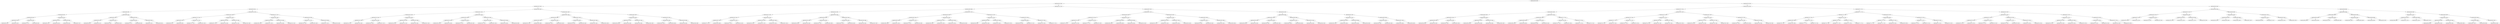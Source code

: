 digraph G{
1624159750 [label="Node{data=[5859, 5859]}"]
1624159750 -> 1009893576
1009893576 [label="Node{data=[4681, 4681]}"]
1009893576 -> 1792672353
1792672353 [label="Node{data=[2440, 2440]}"]
1792672353 -> 1271893271
1271893271 [label="Node{data=[854, 854]}"]
1271893271 -> 1587838190
1587838190 [label="Node{data=[838, 838]}"]
1587838190 -> 1822539890
1822539890 [label="Node{data=[830, 830]}"]
1822539890 -> 1456606861
1456606861 [label="Node{data=[826, 826]}"]
1456606861 -> 1631749749
1631749749 [label="Node{data=[824, 824]}"]
1631749749 -> 477943231
477943231 [label="Node{data=[823, 823]}"]
1631749749 -> 2126263314
2126263314 [label="Node{data=[825, 825]}"]
1456606861 -> 945613614
945613614 [label="Node{data=[828, 828]}"]
945613614 -> 1306043262
1306043262 [label="Node{data=[827, 827]}"]
945613614 -> 930305623
930305623 [label="Node{data=[829, 829]}"]
1822539890 -> 678488079
678488079 [label="Node{data=[834, 834]}"]
678488079 -> 1999270836
1999270836 [label="Node{data=[832, 832]}"]
1999270836 -> 2137124220
2137124220 [label="Node{data=[831, 831]}"]
1999270836 -> 1376640297
1376640297 [label="Node{data=[833, 833]}"]
678488079 -> 2106750967
2106750967 [label="Node{data=[836, 836]}"]
2106750967 -> 1493240866
1493240866 [label="Node{data=[835, 835]}"]
2106750967 -> 704319603
704319603 [label="Node{data=[837, 837]}"]
1587838190 -> 354641136
354641136 [label="Node{data=[846, 846]}"]
354641136 -> 2069922924
2069922924 [label="Node{data=[842, 842]}"]
2069922924 -> 718403390
718403390 [label="Node{data=[840, 840]}"]
718403390 -> 1532498591
1532498591 [label="Node{data=[839, 839]}"]
718403390 -> 1431501280
1431501280 [label="Node{data=[841, 841]}"]
2069922924 -> 711873730
711873730 [label="Node{data=[844, 844]}"]
711873730 -> 253968054
253968054 [label="Node{data=[843, 843]}"]
711873730 -> 343152935
343152935 [label="Node{data=[845, 845]}"]
354641136 -> 1445687216
1445687216 [label="Node{data=[850, 850]}"]
1445687216 -> 247196147
247196147 [label="Node{data=[848, 848]}"]
247196147 -> 410759196
410759196 [label="Node{data=[847, 847]}"]
247196147 -> 754069269
754069269 [label="Node{data=[849, 849]}"]
1445687216 -> 564761556
564761556 [label="Node{data=[852, 852]}"]
564761556 -> 1888227939
1888227939 [label="Node{data=[851, 851]}"]
564761556 -> 900900670
900900670 [label="Node{data=[853, 853]}"]
1271893271 -> 142978074
142978074 [label="Node{data=[1854, 1854]}"]
142978074 -> 1709160941
1709160941 [label="Node{data=[1846, 1846]}"]
1709160941 -> 1968222271
1968222271 [label="Node{data=[1704, 1704]}"]
1968222271 -> 1434149628
1434149628 [label="Node{data=[922, 922]}"]
1434149628 -> 1882972469
1882972469 [label="Node{data=[891, 891]}"]
1434149628 -> 1748184590
1748184590 [label="Node{data=[993, 993]}"]
1968222271 -> 403880575
403880575 [label="Node{data=[1740, 1740]}"]
403880575 -> 376456963
376456963 [label="Node{data=[1730, 1730]}"]
403880575 -> 971845297
971845297 [label="Node{data=[1824, 1824]}"]
1709160941 -> 1214199004
1214199004 [label="Node{data=[1850, 1850]}"]
1214199004 -> 1167306474
1167306474 [label="Node{data=[1848, 1848]}"]
1167306474 -> 1372561668
1372561668 [label="Node{data=[1847, 1847]}"]
1167306474 -> 17270058
17270058 [label="Node{data=[1849, 1849]}"]
1214199004 -> 818919426
818919426 [label="Node{data=[1852, 1852]}"]
818919426 -> 1752413199
1752413199 [label="Node{data=[1851, 1851]}"]
818919426 -> 1142484868
1142484868 [label="Node{data=[1853, 1853]}"]
142978074 -> 2039160056
2039160056 [label="Node{data=[2157, 2157]}"]
2039160056 -> 877241443
877241443 [label="Node{data=[1858, 1858]}"]
877241443 -> 1106230569
1106230569 [label="Node{data=[1856, 1856]}"]
1106230569 -> 1107828319
1107828319 [label="Node{data=[1855, 1855]}"]
1106230569 -> 1673901626
1673901626 [label="Node{data=[1857, 1857]}"]
877241443 -> 450260125
450260125 [label="Node{data=[1860, 1860]}"]
450260125 -> 653040667
653040667 [label="Node{data=[1859, 1859]}"]
450260125 -> 613713023
613713023 [label="Node{data=[2120, 2120]}"]
2039160056 -> 1789821617
1789821617 [label="Node{data=[2436, 2436]}"]
1789821617 -> 1135979005
1135979005 [label="Node{data=[2175, 2175]}"]
1135979005 -> 33286612
33286612 [label="Node{data=[2163, 2163]}"]
1135979005 -> 21766888
21766888 [label="Node{data=[2355, 2355]}"]
1789821617 -> 527012730
527012730 [label="Node{data=[2438, 2438]}"]
527012730 -> 1904032555
1904032555 [label="Node{data=[2437, 2437]}"]
527012730 -> 790022553
790022553 [label="Node{data=[2439, 2439]}"]
1792672353 -> 1328408049
1328408049 [label="Node{data=[4596, 4596]}"]
1328408049 -> 470568237
470568237 [label="Node{data=[4542, 4542]}"]
470568237 -> 70289892
70289892 [label="Node{data=[2448, 2448]}"]
70289892 -> 494125818
494125818 [label="Node{data=[2444, 2444]}"]
494125818 -> 1037156040
1037156040 [label="Node{data=[2442, 2442]}"]
1037156040 -> 1137375610
1137375610 [label="Node{data=[2441, 2441]}"]
1037156040 -> 1135945550
1135945550 [label="Node{data=[2443, 2443]}"]
494125818 -> 1087527376
1087527376 [label="Node{data=[2446, 2446]}"]
1087527376 -> 1883605244
1883605244 [label="Node{data=[2445, 2445]}"]
1087527376 -> 1683013287
1683013287 [label="Node{data=[2447, 2447]}"]
70289892 -> 238385716
238385716 [label="Node{data=[4538, 4538]}"]
238385716 -> 1560002299
1560002299 [label="Node{data=[2450, 2450]}"]
1560002299 -> 2478064
2478064 [label="Node{data=[2449, 2449]}"]
1560002299 -> 1642196181
1642196181 [label="Node{data=[2451, 2451]}"]
238385716 -> 1151393287
1151393287 [label="Node{data=[4540, 4540]}"]
1151393287 -> 1169009678
1169009678 [label="Node{data=[4539, 4539]}"]
1151393287 -> 1809424644
1809424644 [label="Node{data=[4541, 4541]}"]
470568237 -> 87064558
87064558 [label="Node{data=[4550, 4550]}"]
87064558 -> 1201854889
1201854889 [label="Node{data=[4546, 4546]}"]
1201854889 -> 1875361935
1875361935 [label="Node{data=[4544, 4544]}"]
1875361935 -> 1227918834
1227918834 [label="Node{data=[4543, 4543]}"]
1875361935 -> 1341740085
1341740085 [label="Node{data=[4545, 4545]}"]
1201854889 -> 516404210
516404210 [label="Node{data=[4548, 4548]}"]
516404210 -> 1339415325
1339415325 [label="Node{data=[4547, 4547]}"]
516404210 -> 46632968
46632968 [label="Node{data=[4549, 4549]}"]
87064558 -> 127546521
127546521 [label="Node{data=[4592, 4592]}"]
127546521 -> 610357179
610357179 [label="Node{data=[4590, 4590]}"]
610357179 -> 1166894361
1166894361 [label="Node{data=[4551, 4551]}"]
610357179 -> 2079652464
2079652464 [label="Node{data=[4591, 4591]}"]
127546521 -> 756823915
756823915 [label="Node{data=[4594, 4594]}"]
756823915 -> 61778404
61778404 [label="Node{data=[4593, 4593]}"]
756823915 -> 757440805
757440805 [label="Node{data=[4595, 4595]}"]
1328408049 -> 1910438283
1910438283 [label="Node{data=[4645, 4645]}"]
1910438283 -> 1026895796
1026895796 [label="Node{data=[4604, 4604]}"]
1026895796 -> 1268928639
1268928639 [label="Node{data=[4600, 4600]}"]
1268928639 -> 1267657895
1267657895 [label="Node{data=[4598, 4598]}"]
1267657895 -> 1301956348
1301956348 [label="Node{data=[4597, 4597]}"]
1267657895 -> 1506187380
1506187380 [label="Node{data=[4599, 4599]}"]
1268928639 -> 4065947
4065947 [label="Node{data=[4602, 4602]}"]
4065947 -> 1013528047
1013528047 [label="Node{data=[4601, 4601]}"]
4065947 -> 601565496
601565496 [label="Node{data=[4603, 4603]}"]
1026895796 -> 1311965199
1311965199 [label="Node{data=[4641, 4641]}"]
1311965199 -> 1051308416
1051308416 [label="Node{data=[4639, 4639]}"]
1051308416 -> 1268395511
1268395511 [label="Node{data=[4605, 4605]}"]
1051308416 -> 829579093
829579093 [label="Node{data=[4640, 4640]}"]
1311965199 -> 1737953804
1737953804 [label="Node{data=[4643, 4643]}"]
1737953804 -> 339843791
339843791 [label="Node{data=[4642, 4642]}"]
1737953804 -> 237959205
237959205 [label="Node{data=[4644, 4644]}"]
1910438283 -> 755340866
755340866 [label="Node{data=[4653, 4653]}"]
755340866 -> 1918756508
1918756508 [label="Node{data=[4649, 4649]}"]
1918756508 -> 1792187898
1792187898 [label="Node{data=[4647, 4647]}"]
1792187898 -> 331657045
331657045 [label="Node{data=[4646, 4646]}"]
1792187898 -> 309497065
309497065 [label="Node{data=[4648, 4648]}"]
1918756508 -> 260501821
260501821 [label="Node{data=[4651, 4651]}"]
260501821 -> 1900380282
1900380282 [label="Node{data=[4650, 4650]}"]
260501821 -> 1196238592
1196238592 [label="Node{data=[4652, 4652]}"]
755340866 -> 1096744644
1096744644 [label="Node{data=[4657, 4657]}"]
1096744644 -> 2036981963
2036981963 [label="Node{data=[4655, 4655]}"]
2036981963 -> 619903436
619903436 [label="Node{data=[4654, 4654]}"]
2036981963 -> 178896757
178896757 [label="Node{data=[4656, 4656]}"]
1096744644 -> 1018681402
1018681402 [label="Node{data=[4659, 4659]}"]
1018681402 -> 183371999
183371999 [label="Node{data=[4658, 4658]}"]
1018681402 -> 971091159
971091159 [label="Node{data=[4660, 4660]}"]
1009893576 -> 2121592457
2121592457 [label="Node{data=[5742, 5742]}"]
2121592457 -> 2088800117
2088800117 [label="Node{data=[4838, 4838]}"]
2088800117 -> 106092746
106092746 [label="Node{data=[4822, 4822]}"]
106092746 -> 853625795
853625795 [label="Node{data=[4814, 4814]}"]
853625795 -> 1807281072
1807281072 [label="Node{data=[4810, 4810]}"]
1807281072 -> 322648725
322648725 [label="Node{data=[4807, 4807]}"]
322648725 -> 54469808
54469808 [label="Node{data=[4776, 4776]}"]
322648725 -> 1001969735
1001969735 [label="Node{data=[4809, 4809]}"]
1807281072 -> 401687019
401687019 [label="Node{data=[4812, 4812]}"]
401687019 -> 1574190610
1574190610 [label="Node{data=[4811, 4811]}"]
401687019 -> 666147772
666147772 [label="Node{data=[4813, 4813]}"]
853625795 -> 1521685997
1521685997 [label="Node{data=[4818, 4818]}"]
1521685997 -> 1204873545
1204873545 [label="Node{data=[4816, 4816]}"]
1204873545 -> 998796047
998796047 [label="Node{data=[4815, 4815]}"]
1204873545 -> 954367673
954367673 [label="Node{data=[4817, 4817]}"]
1521685997 -> 2059147317
2059147317 [label="Node{data=[4820, 4820]}"]
2059147317 -> 988163210
988163210 [label="Node{data=[4819, 4819]}"]
2059147317 -> 1112471754
1112471754 [label="Node{data=[4821, 4821]}"]
106092746 -> 1769095564
1769095564 [label="Node{data=[4830, 4830]}"]
1769095564 -> 1939181863
1939181863 [label="Node{data=[4826, 4826]}"]
1939181863 -> 2023514531
2023514531 [label="Node{data=[4824, 4824]}"]
2023514531 -> 1302421202
1302421202 [label="Node{data=[4823, 4823]}"]
2023514531 -> 916719819
916719819 [label="Node{data=[4825, 4825]}"]
1939181863 -> 1768405905
1768405905 [label="Node{data=[4828, 4828]}"]
1768405905 -> 1928154727
1928154727 [label="Node{data=[4827, 4827]}"]
1768405905 -> 905824550
905824550 [label="Node{data=[4829, 4829]}"]
1769095564 -> 587820290
587820290 [label="Node{data=[4834, 4834]}"]
587820290 -> 2003235265
2003235265 [label="Node{data=[4832, 4832]}"]
2003235265 -> 1868568380
1868568380 [label="Node{data=[4831, 4831]}"]
2003235265 -> 881805071
881805071 [label="Node{data=[4833, 4833]}"]
587820290 -> 1543917025
1543917025 [label="Node{data=[4836, 4836]}"]
1543917025 -> 481187673
481187673 [label="Node{data=[4835, 4835]}"]
1543917025 -> 1939372551
1939372551 [label="Node{data=[4837, 4837]}"]
2088800117 -> 1038216260
1038216260 [label="Node{data=[5037, 5037]}"]
1038216260 -> 1407633244
1407633244 [label="Node{data=[5029, 5029]}"]
1407633244 -> 1033651942
1033651942 [label="Node{data=[4842, 4842]}"]
1033651942 -> 233065232
233065232 [label="Node{data=[4840, 4840]}"]
233065232 -> 1062536484
1062536484 [label="Node{data=[4839, 4839]}"]
233065232 -> 1525479861
1525479861 [label="Node{data=[4841, 4841]}"]
1033651942 -> 93859704
93859704 [label="Node{data=[5027, 5027]}"]
93859704 -> 705382416
705382416 [label="Node{data=[5007, 5007]}"]
93859704 -> 1038091344
1038091344 [label="Node{data=[5028, 5028]}"]
1407633244 -> 16544520
16544520 [label="Node{data=[5033, 5033]}"]
16544520 -> 1146847104
1146847104 [label="Node{data=[5031, 5031]}"]
1146847104 -> 887157971
887157971 [label="Node{data=[5030, 5030]}"]
1146847104 -> 153068699
153068699 [label="Node{data=[5032, 5032]}"]
16544520 -> 1788404355
1788404355 [label="Node{data=[5035, 5035]}"]
1788404355 -> 1973434159
1973434159 [label="Node{data=[5034, 5034]}"]
1788404355 -> 1179976484
1179976484 [label="Node{data=[5036, 5036]}"]
1038216260 -> 840584201
840584201 [label="Node{data=[5132, 5132]}"]
840584201 -> 523975731
523975731 [label="Node{data=[5041, 5041]}"]
523975731 -> 1809217972
1809217972 [label="Node{data=[5039, 5039]}"]
1809217972 -> 91495369
91495369 [label="Node{data=[5038, 5038]}"]
1809217972 -> 1710126442
1710126442 [label="Node{data=[5040, 5040]}"]
523975731 -> 594675520
594675520 [label="Node{data=[5043, 5043]}"]
594675520 -> 2075246915
2075246915 [label="Node{data=[5042, 5042]}"]
594675520 -> 1581131695
1581131695 [label="Node{data=[5078, 5078]}"]
840584201 -> 1215126567
1215126567 [label="Node{data=[5738, 5738]}"]
1215126567 -> 2073430637
2073430637 [label="Node{data=[5568, 5568]}"]
2073430637 -> 240674693
240674693 [label="Node{data=[5549, 5549]}"]
2073430637 -> 561265342
561265342 [label="Node{data=[5719, 5719]}"]
1215126567 -> 56284883
56284883 [label="Node{data=[5740, 5740]}"]
56284883 -> 1213489591
1213489591 [label="Node{data=[5739, 5739]}"]
56284883 -> 100483959
100483959 [label="Node{data=[5741, 5741]}"]
2121592457 -> 98318524
98318524 [label="Node{data=[5827, 5827]}"]
98318524 -> 1348835994
1348835994 [label="Node{data=[5811, 5811]}"]
1348835994 -> 1003950328
1003950328 [label="Node{data=[5803, 5803]}"]
1003950328 -> 1415453198
1415453198 [label="Node{data=[5746, 5746]}"]
1415453198 -> 816038369
816038369 [label="Node{data=[5744, 5744]}"]
816038369 -> 1282292773
1282292773 [label="Node{data=[5743, 5743]}"]
816038369 -> 1329444224
1329444224 [label="Node{data=[5745, 5745]}"]
1415453198 -> 1805080579
1805080579 [label="Node{data=[5748, 5748]}"]
1805080579 -> 1159016537
1159016537 [label="Node{data=[5747, 5747]}"]
1805080579 -> 2024252362
2024252362 [label="Node{data=[5749, 5749]}"]
1003950328 -> 1519683819
1519683819 [label="Node{data=[5807, 5807]}"]
1519683819 -> 185763066
185763066 [label="Node{data=[5805, 5805]}"]
185763066 -> 1734994489
1734994489 [label="Node{data=[5804, 5804]}"]
185763066 -> 580238573
580238573 [label="Node{data=[5806, 5806]}"]
1519683819 -> 1547217796
1547217796 [label="Node{data=[5809, 5809]}"]
1547217796 -> 1133695405
1133695405 [label="Node{data=[5808, 5808]}"]
1547217796 -> 1795343300
1795343300 [label="Node{data=[5810, 5810]}"]
1348835994 -> 1686075549
1686075549 [label="Node{data=[5819, 5819]}"]
1686075549 -> 2097318685
2097318685 [label="Node{data=[5815, 5815]}"]
2097318685 -> 684208809
684208809 [label="Node{data=[5813, 5813]}"]
684208809 -> 1428801687
1428801687 [label="Node{data=[5812, 5812]}"]
684208809 -> 1250818367
1250818367 [label="Node{data=[5814, 5814]}"]
2097318685 -> 591321360
591321360 [label="Node{data=[5817, 5817]}"]
591321360 -> 1242233508
1242233508 [label="Node{data=[5816, 5816]}"]
591321360 -> 1375530498
1375530498 [label="Node{data=[5818, 5818]}"]
1686075549 -> 1948102915
1948102915 [label="Node{data=[5823, 5823]}"]
1948102915 -> 557715657
557715657 [label="Node{data=[5821, 5821]}"]
557715657 -> 1023148432
1023148432 [label="Node{data=[5820, 5820]}"]
557715657 -> 172385523
172385523 [label="Node{data=[5822, 5822]}"]
1948102915 -> 323635473
323635473 [label="Node{data=[5825, 5825]}"]
323635473 -> 1118022633
1118022633 [label="Node{data=[5824, 5824]}"]
323635473 -> 504353452
504353452 [label="Node{data=[5826, 5826]}"]
98318524 -> 668421218
668421218 [label="Node{data=[5843, 5843]}"]
668421218 -> 1721015112
1721015112 [label="Node{data=[5835, 5835]}"]
1721015112 -> 959944848
959944848 [label="Node{data=[5831, 5831]}"]
959944848 -> 1506650024
1506650024 [label="Node{data=[5829, 5829]}"]
1506650024 -> 1147425967
1147425967 [label="Node{data=[5828, 5828]}"]
1506650024 -> 107534768
107534768 [label="Node{data=[5830, 5830]}"]
959944848 -> 60695285
60695285 [label="Node{data=[5833, 5833]}"]
60695285 -> 937043401
937043401 [label="Node{data=[5832, 5832]}"]
60695285 -> 1375588017
1375588017 [label="Node{data=[5834, 5834]}"]
1721015112 -> 295184487
295184487 [label="Node{data=[5839, 5839]}"]
295184487 -> 1667442987
1667442987 [label="Node{data=[5837, 5837]}"]
1667442987 -> 91340003
91340003 [label="Node{data=[5836, 5836]}"]
1667442987 -> 986079930
986079930 [label="Node{data=[5838, 5838]}"]
295184487 -> 1791868565
1791868565 [label="Node{data=[5841, 5841]}"]
1791868565 -> 278784150
278784150 [label="Node{data=[5840, 5840]}"]
1791868565 -> 402905282
402905282 [label="Node{data=[5842, 5842]}"]
668421218 -> 291093194
291093194 [label="Node{data=[5851, 5851]}"]
291093194 -> 375883618
375883618 [label="Node{data=[5847, 5847]}"]
375883618 -> 1765872736
1765872736 [label="Node{data=[5845, 5845]}"]
1765872736 -> 1870795842
1870795842 [label="Node{data=[5844, 5844]}"]
1765872736 -> 860978322
860978322 [label="Node{data=[5846, 5846]}"]
375883618 -> 430420237
430420237 [label="Node{data=[5849, 5849]}"]
430420237 -> 2015646797
2015646797 [label="Node{data=[5848, 5848]}"]
430420237 -> 125529871
125529871 [label="Node{data=[5850, 5850]}"]
291093194 -> 1064707742
1064707742 [label="Node{data=[5855, 5855]}"]
1064707742 -> 469620644
469620644 [label="Node{data=[5853, 5853]}"]
469620644 -> 1101102762
1101102762 [label="Node{data=[5852, 5852]}"]
469620644 -> 503210630
503210630 [label="Node{data=[5854, 5854]}"]
1064707742 -> 322106737
322106737 [label="Node{data=[5857, 5857]}"]
322106737 -> 1711755332
1711755332 [label="Node{data=[5856, 5856]}"]
322106737 -> 739849728
739849728 [label="Node{data=[5858, 5858]}"]
1624159750 -> 1109236567
1109236567 [label="Node{data=[8749, 8749]}"]
1109236567 -> 1182824216
1182824216 [label="Node{data=[7696, 7696]}"]
1182824216 -> 450464508
450464508 [label="Node{data=[7515, 7515]}"]
450464508 -> 2132084369
2132084369 [label="Node{data=[6063, 6063]}"]
2132084369 -> 1367145735
1367145735 [label="Node{data=[6055, 6055]}"]
1367145735 -> 335640711
335640711 [label="Node{data=[6051, 6051]}"]
335640711 -> 1121558161
1121558161 [label="Node{data=[6049, 6049]}"]
1121558161 -> 363805141
363805141 [label="Node{data=[5860, 5860]}"]
1121558161 -> 596470434
596470434 [label="Node{data=[6050, 6050]}"]
335640711 -> 1012398868
1012398868 [label="Node{data=[6053, 6053]}"]
1012398868 -> 854906649
854906649 [label="Node{data=[6052, 6052]}"]
1012398868 -> 1593385219
1593385219 [label="Node{data=[6054, 6054]}"]
1367145735 -> 384403460
384403460 [label="Node{data=[6059, 6059]}"]
384403460 -> 358960790
358960790 [label="Node{data=[6057, 6057]}"]
358960790 -> 29167420
29167420 [label="Node{data=[6056, 6056]}"]
358960790 -> 383502129
383502129 [label="Node{data=[6058, 6058]}"]
384403460 -> 1286132806
1286132806 [label="Node{data=[6061, 6061]}"]
1286132806 -> 1929786043
1929786043 [label="Node{data=[6060, 6060]}"]
1286132806 -> 439027464
439027464 [label="Node{data=[6062, 6062]}"]
2132084369 -> 1384229171
1384229171 [label="Node{data=[6423, 6423]}"]
1384229171 -> 1484869057
1484869057 [label="Node{data=[6067, 6067]}"]
1484869057 -> 449855360
449855360 [label="Node{data=[6065, 6065]}"]
449855360 -> 1484880021
1484880021 [label="Node{data=[6064, 6064]}"]
449855360 -> 118921863
118921863 [label="Node{data=[6066, 6066]}"]
1484869057 -> 1437278433
1437278433 [label="Node{data=[6256, 6256]}"]
1437278433 -> 1318857195
1318857195 [label="Node{data=[6085, 6085]}"]
1437278433 -> 487236989
487236989 [label="Node{data=[6381, 6381]}"]
1384229171 -> 788252409
788252409 [label="Node{data=[7511, 7511]}"]
788252409 -> 584796143
584796143 [label="Node{data=[7439, 7439]}"]
584796143 -> 220721454
220721454 [label="Node{data=[7415, 7415]}"]
584796143 -> 1162775738
1162775738 [label="Node{data=[7484, 7484]}"]
788252409 -> 896685796
896685796 [label="Node{data=[7513, 7513]}"]
896685796 -> 1307478938
1307478938 [label="Node{data=[7512, 7512]}"]
896685796 -> 2146610568
2146610568 [label="Node{data=[7514, 7514]}"]
450464508 -> 1315489168
1315489168 [label="Node{data=[7645, 7645]}"]
1315489168 -> 1762295759
1762295759 [label="Node{data=[7523, 7523]}"]
1762295759 -> 1350667055
1350667055 [label="Node{data=[7519, 7519]}"]
1350667055 -> 980804186
980804186 [label="Node{data=[7517, 7517]}"]
980804186 -> 842659009
842659009 [label="Node{data=[7516, 7516]}"]
980804186 -> 142020942
142020942 [label="Node{data=[7518, 7518]}"]
1350667055 -> 1416838044
1416838044 [label="Node{data=[7521, 7521]}"]
1416838044 -> 1090614394
1090614394 [label="Node{data=[7520, 7520]}"]
1416838044 -> 1021513575
1021513575 [label="Node{data=[7522, 7522]}"]
1762295759 -> 212763860
212763860 [label="Node{data=[7641, 7641]}"]
212763860 -> 1095561478
1095561478 [label="Node{data=[7639, 7639]}"]
1095561478 -> 186974193
186974193 [label="Node{data=[7524, 7524]}"]
1095561478 -> 790118853
790118853 [label="Node{data=[7640, 7640]}"]
212763860 -> 1474881750
1474881750 [label="Node{data=[7643, 7643]}"]
1474881750 -> 1896540140
1896540140 [label="Node{data=[7642, 7642]}"]
1474881750 -> 1568490827
1568490827 [label="Node{data=[7644, 7644]}"]
1315489168 -> 814096712
814096712 [label="Node{data=[7653, 7653]}"]
814096712 -> 540594646
540594646 [label="Node{data=[7649, 7649]}"]
540594646 -> 103507898
103507898 [label="Node{data=[7647, 7647]}"]
103507898 -> 827010345
827010345 [label="Node{data=[7646, 7646]}"]
103507898 -> 818333225
818333225 [label="Node{data=[7648, 7648]}"]
540594646 -> 1452676998
1452676998 [label="Node{data=[7651, 7651]}"]
1452676998 -> 199076953
199076953 [label="Node{data=[7650, 7650]}"]
1452676998 -> 1670904430
1670904430 [label="Node{data=[7652, 7652]}"]
814096712 -> 1701224379
1701224379 [label="Node{data=[7657, 7657]}"]
1701224379 -> 53120694
53120694 [label="Node{data=[7655, 7655]}"]
53120694 -> 1710441966
1710441966 [label="Node{data=[7654, 7654]}"]
53120694 -> 971741108
971741108 [label="Node{data=[7656, 7656]}"]
1701224379 -> 1755405429
1755405429 [label="Node{data=[7659, 7659]}"]
1755405429 -> 1059664105
1059664105 [label="Node{data=[7658, 7658]}"]
1755405429 -> 1082838743
1082838743 [label="Node{data=[7660, 7660]}"]
1182824216 -> 624539461
624539461 [label="Node{data=[8717, 8717]}"]
624539461 -> 1192822115
1192822115 [label="Node{data=[7712, 7712]}"]
1192822115 -> 826399505
826399505 [label="Node{data=[7704, 7704]}"]
826399505 -> 657147800
657147800 [label="Node{data=[7700, 7700]}"]
657147800 -> 1329618855
1329618855 [label="Node{data=[7698, 7698]}"]
1329618855 -> 1090349361
1090349361 [label="Node{data=[7697, 7697]}"]
1329618855 -> 2145102700
2145102700 [label="Node{data=[7699, 7699]}"]
657147800 -> 45163656
45163656 [label="Node{data=[7702, 7702]}"]
45163656 -> 1338109470
1338109470 [label="Node{data=[7701, 7701]}"]
45163656 -> 1692316214
1692316214 [label="Node{data=[7703, 7703]}"]
826399505 -> 1182590218
1182590218 [label="Node{data=[7708, 7708]}"]
1182590218 -> 1306659881
1306659881 [label="Node{data=[7706, 7706]}"]
1306659881 -> 219396757
219396757 [label="Node{data=[7705, 7705]}"]
1306659881 -> 474867203
474867203 [label="Node{data=[7707, 7707]}"]
1182590218 -> 1027085365
1027085365 [label="Node{data=[7710, 7710]}"]
1027085365 -> 1617347839
1617347839 [label="Node{data=[7709, 7709]}"]
1027085365 -> 1890655604
1890655604 [label="Node{data=[7711, 7711]}"]
1192822115 -> 54497439
54497439 [label="Node{data=[8709, 8709]}"]
54497439 -> 2128323953
2128323953 [label="Node{data=[8685, 8685]}"]
2128323953 -> 684509033
684509033 [label="Node{data=[7714, 7714]}"]
684509033 -> 1349399993
1349399993 [label="Node{data=[7713, 7713]}"]
684509033 -> 799730755
799730755 [label="Node{data=[7715, 7715]}"]
2128323953 -> 209269994
209269994 [label="Node{data=[8707, 8707]}"]
209269994 -> 1111510403
1111510403 [label="Node{data=[8706, 8706]}"]
209269994 -> 1671588751
1671588751 [label="Node{data=[8708, 8708]}"]
54497439 -> 454183756
454183756 [label="Node{data=[8713, 8713]}"]
454183756 -> 1577706144
1577706144 [label="Node{data=[8711, 8711]}"]
1577706144 -> 518361271
518361271 [label="Node{data=[8710, 8710]}"]
1577706144 -> 1860923127
1860923127 [label="Node{data=[8712, 8712]}"]
454183756 -> 1739194445
1739194445 [label="Node{data=[8715, 8715]}"]
1739194445 -> 1990718202
1990718202 [label="Node{data=[8714, 8714]}"]
1739194445 -> 1148564657
1148564657 [label="Node{data=[8716, 8716]}"]
624539461 -> 1910302238
1910302238 [label="Node{data=[8733, 8733]}"]
1910302238 -> 1178810368
1178810368 [label="Node{data=[8725, 8725]}"]
1178810368 -> 255472144
255472144 [label="Node{data=[8721, 8721]}"]
255472144 -> 1719914362
1719914362 [label="Node{data=[8719, 8719]}"]
1719914362 -> 1886988706
1886988706 [label="Node{data=[8718, 8718]}"]
1719914362 -> 790989973
790989973 [label="Node{data=[8720, 8720]}"]
255472144 -> 1909559763
1909559763 [label="Node{data=[8723, 8723]}"]
1909559763 -> 164722828
164722828 [label="Node{data=[8722, 8722]}"]
1909559763 -> 819749933
819749933 [label="Node{data=[8724, 8724]}"]
1178810368 -> 865998727
865998727 [label="Node{data=[8729, 8729]}"]
865998727 -> 1312577326
1312577326 [label="Node{data=[8727, 8727]}"]
1312577326 -> 1277907837
1277907837 [label="Node{data=[8726, 8726]}"]
1312577326 -> 528853977
528853977 [label="Node{data=[8728, 8728]}"]
865998727 -> 1558488449
1558488449 [label="Node{data=[8731, 8731]}"]
1558488449 -> 1892486164
1892486164 [label="Node{data=[8730, 8730]}"]
1558488449 -> 1718294987
1718294987 [label="Node{data=[8732, 8732]}"]
1910302238 -> 1417854396
1417854396 [label="Node{data=[8741, 8741]}"]
1417854396 -> 758366720
758366720 [label="Node{data=[8737, 8737]}"]
758366720 -> 889640478
889640478 [label="Node{data=[8735, 8735]}"]
889640478 -> 186463284
186463284 [label="Node{data=[8734, 8734]}"]
889640478 -> 1253250998
1253250998 [label="Node{data=[8736, 8736]}"]
758366720 -> 2040790818
2040790818 [label="Node{data=[8739, 8739]}"]
2040790818 -> 2048286766
2048286766 [label="Node{data=[8738, 8738]}"]
2040790818 -> 415778764
415778764 [label="Node{data=[8740, 8740]}"]
1417854396 -> 1242885572
1242885572 [label="Node{data=[8745, 8745]}"]
1242885572 -> 740835659
740835659 [label="Node{data=[8743, 8743]}"]
740835659 -> 1710642160
1710642160 [label="Node{data=[8742, 8742]}"]
740835659 -> 1062899365
1062899365 [label="Node{data=[8744, 8744]}"]
1242885572 -> 1380793927
1380793927 [label="Node{data=[8747, 8747]}"]
1380793927 -> 1015091036
1015091036 [label="Node{data=[8746, 8746]}"]
1380793927 -> 1799332591
1799332591 [label="Node{data=[8748, 8748]}"]
1109236567 -> 16459403
16459403 [label="Node{data=[8852, 8852]}"]
16459403 -> 998215637
998215637 [label="Node{data=[8800, 8800]}"]
998215637 -> 254839817
254839817 [label="Node{data=[8757, 8757]}"]
254839817 -> 428769242
428769242 [label="Node{data=[8753, 8753]}"]
428769242 -> 1075371294
1075371294 [label="Node{data=[8751, 8751]}"]
1075371294 -> 123659247
123659247 [label="Node{data=[8750, 8750]}"]
1075371294 -> 210069449
210069449 [label="Node{data=[8752, 8752]}"]
428769242 -> 1713355052
1713355052 [label="Node{data=[8755, 8755]}"]
1713355052 -> 1625913564
1625913564 [label="Node{data=[8754, 8754]}"]
1713355052 -> 282640053
282640053 [label="Node{data=[8756, 8756]}"]
254839817 -> 927217736
927217736 [label="Node{data=[8796, 8796]}"]
927217736 -> 747184469
747184469 [label="Node{data=[8794, 8794]}"]
747184469 -> 118326144
118326144 [label="Node{data=[8793, 8793]}"]
747184469 -> 1383446722
1383446722 [label="Node{data=[8795, 8795]}"]
927217736 -> 1147489468
1147489468 [label="Node{data=[8798, 8798]}"]
1147489468 -> 553869036
553869036 [label="Node{data=[8797, 8797]}"]
1147489468 -> 1249495247
1249495247 [label="Node{data=[8799, 8799]}"]
998215637 -> 892721898
892721898 [label="Node{data=[8808, 8808]}"]
892721898 -> 1541103708
1541103708 [label="Node{data=[8804, 8804]}"]
1541103708 -> 1611964917
1611964917 [label="Node{data=[8802, 8802]}"]
1611964917 -> 1689199240
1689199240 [label="Node{data=[8801, 8801]}"]
1611964917 -> 2136364669
2136364669 [label="Node{data=[8803, 8803]}"]
1541103708 -> 2131693643
2131693643 [label="Node{data=[8806, 8806]}"]
2131693643 -> 986778966
986778966 [label="Node{data=[8805, 8805]}"]
2131693643 -> 670548966
670548966 [label="Node{data=[8807, 8807]}"]
892721898 -> 1784650971
1784650971 [label="Node{data=[8812, 8812]}"]
1784650971 -> 1842697363
1842697363 [label="Node{data=[8810, 8810]}"]
1842697363 -> 1599889346
1599889346 [label="Node{data=[8809, 8809]}"]
1842697363 -> 1177374524
1177374524 [label="Node{data=[8811, 8811]}"]
1784650971 -> 1342351974
1342351974 [label="Node{data=[8814, 8814]}"]
1342351974 -> 397679929
397679929 [label="Node{data=[8813, 8813]}"]
1342351974 -> 715907650
715907650 [label="Node{data=[8815, 8815]}"]
16459403 -> 106110084
106110084 [label="Node{data=[8868, 8868]}"]
106110084 -> 1128777650
1128777650 [label="Node{data=[8860, 8860]}"]
1128777650 -> 1949128502
1949128502 [label="Node{data=[8856, 8856]}"]
1949128502 -> 31523331
31523331 [label="Node{data=[8854, 8854]}"]
31523331 -> 524851591
524851591 [label="Node{data=[8853, 8853]}"]
31523331 -> 1657776011
1657776011 [label="Node{data=[8855, 8855]}"]
1949128502 -> 2093340675
2093340675 [label="Node{data=[8858, 8858]}"]
2093340675 -> 1975331970
1975331970 [label="Node{data=[8857, 8857]}"]
2093340675 -> 786564883
786564883 [label="Node{data=[8859, 8859]}"]
1128777650 -> 823008955
823008955 [label="Node{data=[8864, 8864]}"]
823008955 -> 1675218265
1675218265 [label="Node{data=[8862, 8862]}"]
1675218265 -> 2140939420
2140939420 [label="Node{data=[8861, 8861]}"]
1675218265 -> 1106804451
1106804451 [label="Node{data=[8863, 8863]}"]
823008955 -> 12733345
12733345 [label="Node{data=[8866, 8866]}"]
12733345 -> 769453541
769453541 [label="Node{data=[8865, 8865]}"]
12733345 -> 863671302
863671302 [label="Node{data=[8867, 8867]}"]
106110084 -> 838335468
838335468 [label="Node{data=[9928, 9928]}"]
838335468 -> 603599152
603599152 [label="Node{data=[8872, 8872]}"]
603599152 -> 1770210159
1770210159 [label="Node{data=[8870, 8870]}"]
1770210159 -> 247341309
247341309 [label="Node{data=[8869, 8869]}"]
1770210159 -> 9998941
9998941 [label="Node{data=[8871, 8871]}"]
603599152 -> 1914261711
1914261711 [label="Node{data=[9886, 9886]}"]
1914261711 -> 24309208
24309208 [label="Node{data=[8873, 8873]}"]
1914261711 -> 2117377219
2117377219 [label="Node{data=[9927, 9927]}"]
838335468 -> 989524770
989524770 [label="Node{data=[9936, 9936]}"]
989524770 -> 39666586
39666586 [label="Node{data=[9932, 9932]}"]
39666586 -> 349663780
349663780 [label="Node{data=[9930, 9930]}"]
349663780 -> 1314862841
1314862841 [label="Node{data=[9929, 9929]}"]
349663780 -> 600944627
600944627 [label="Node{data=[9931, 9931]}"]
39666586 -> 1266186624
1266186624 [label="Node{data=[9934, 9934]}"]
1266186624 -> 1678865561
1678865561 [label="Node{data=[9933, 9933]}"]
1266186624 -> 1406041628
1406041628 [label="Node{data=[9935, 9935]}"]
989524770 -> 2110717345
2110717345 [label="Node{data=[9940, 9940]}"]
2110717345 -> 1970421729
1970421729 [label="Node{data=[9938, 9938]}"]
1970421729 -> 447232106
447232106 [label="Node{data=[9937, 9937]}"]
1970421729 -> 976657341
976657341 [label="Node{data=[9939, 9939]}"]
2110717345 -> 807361199
807361199 [label="Node{data=[9941, 9941]}"]
807361199 -> 1417082490
1417082490 [label="Node{data=[9942, 9942]}"]
}